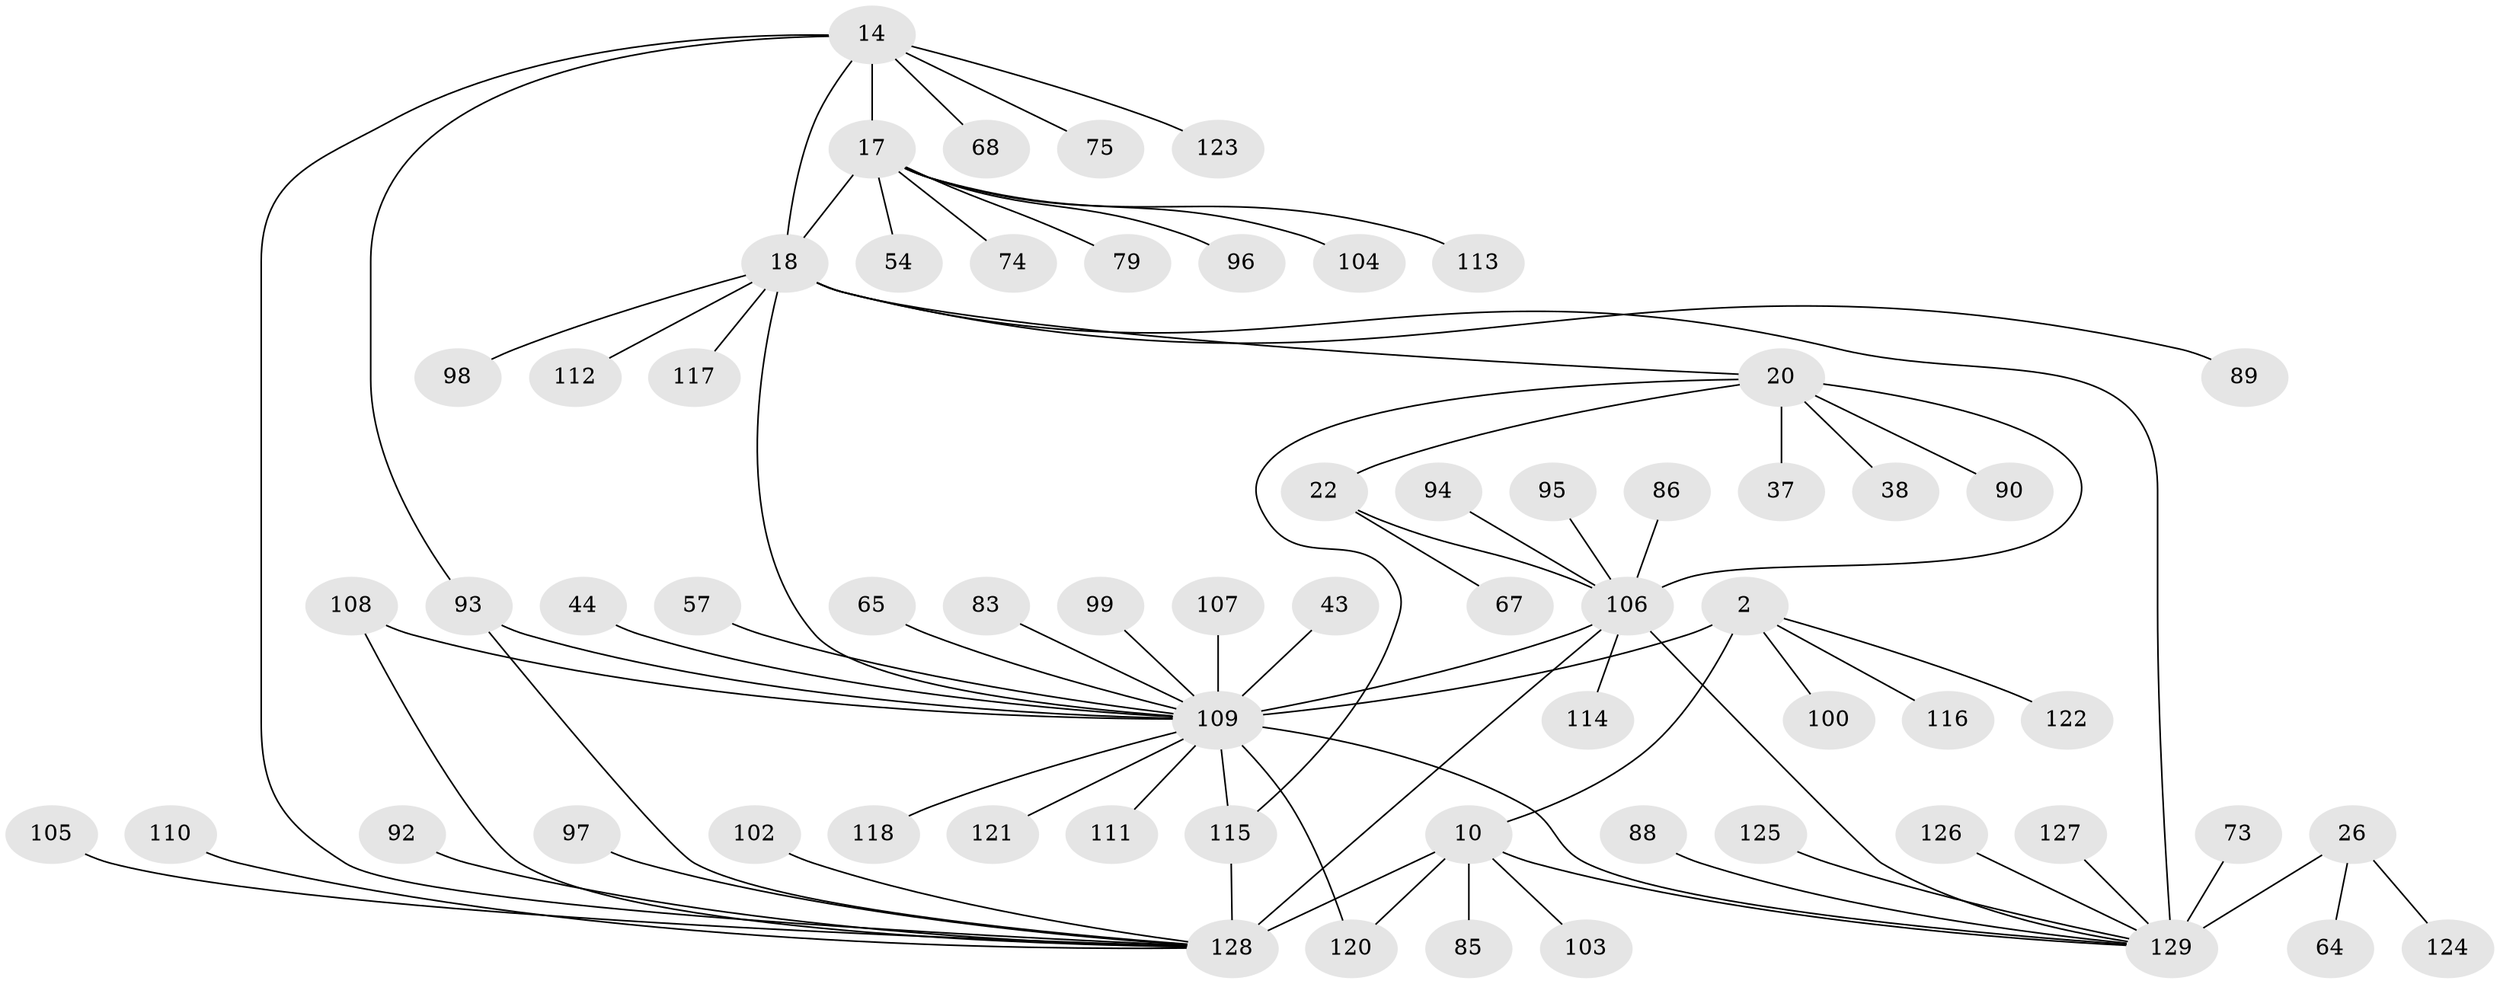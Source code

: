 // original degree distribution, {8: 0.06976744186046512, 6: 0.023255813953488372, 14: 0.007751937984496124, 9: 0.046511627906976744, 10: 0.023255813953488372, 12: 0.015503875968992248, 7: 0.031007751937984496, 5: 0.015503875968992248, 11: 0.007751937984496124, 2: 0.17054263565891473, 1: 0.5658914728682171, 4: 0.007751937984496124, 3: 0.015503875968992248}
// Generated by graph-tools (version 1.1) at 2025/55/03/09/25 04:55:45]
// undirected, 64 vertices, 77 edges
graph export_dot {
graph [start="1"]
  node [color=gray90,style=filled];
  2 [super="+1"];
  10 [super="+8"];
  14 [super="+13"];
  17 [super="+15"];
  18 [super="+16"];
  20 [super="+19"];
  22 [super="+21"];
  26 [super="+25"];
  37;
  38;
  43;
  44;
  54;
  57;
  64;
  65;
  67;
  68;
  73;
  74;
  75;
  79;
  83;
  85;
  86;
  88;
  89;
  90;
  92;
  93 [super="+47+77"];
  94;
  95 [super="+56"];
  96;
  97;
  98;
  99 [super="+69"];
  100;
  102;
  103 [super="+72"];
  104;
  105;
  106 [super="+41+63+76+78"];
  107;
  108;
  109 [super="+6+84+80"];
  110 [super="+31"];
  111;
  112;
  113;
  114;
  115 [super="+51+33"];
  116;
  117 [super="+40"];
  118 [super="+71"];
  120 [super="+91+101"];
  121 [super="+119"];
  122 [super="+61"];
  123 [super="+46"];
  124 [super="+62"];
  125 [super="+49"];
  126;
  127 [super="+87"];
  128 [super="+12+34+35+39+42+48+60+66"];
  129 [super="+29+45+30+52+53+58+70"];
  2 -- 116;
  2 -- 100;
  2 -- 10;
  2 -- 122;
  2 -- 109 [weight=8];
  10 -- 85;
  10 -- 103;
  10 -- 120;
  10 -- 128 [weight=8];
  10 -- 129;
  14 -- 17 [weight=4];
  14 -- 18 [weight=4];
  14 -- 75;
  14 -- 68;
  14 -- 123;
  14 -- 93;
  14 -- 128;
  17 -- 18 [weight=4];
  17 -- 54;
  17 -- 79;
  17 -- 96;
  17 -- 113;
  17 -- 104;
  17 -- 74;
  18 -- 20;
  18 -- 109 [weight=3];
  18 -- 98;
  18 -- 112;
  18 -- 89;
  18 -- 117;
  18 -- 129;
  20 -- 22 [weight=4];
  20 -- 38;
  20 -- 37;
  20 -- 90;
  20 -- 115;
  20 -- 106 [weight=4];
  22 -- 67;
  22 -- 106 [weight=4];
  26 -- 64;
  26 -- 124;
  26 -- 129 [weight=8];
  43 -- 109;
  44 -- 109;
  57 -- 109;
  65 -- 109;
  73 -- 129;
  83 -- 109;
  86 -- 106;
  88 -- 129;
  92 -- 128;
  93 -- 128;
  93 -- 109 [weight=2];
  94 -- 106;
  95 -- 106;
  97 -- 128;
  99 -- 109;
  102 -- 128;
  105 -- 128;
  106 -- 128;
  106 -- 114;
  106 -- 129;
  106 -- 109;
  107 -- 109;
  108 -- 128;
  108 -- 109;
  109 -- 129 [weight=2];
  109 -- 115;
  109 -- 118;
  109 -- 121;
  109 -- 111;
  109 -- 120;
  110 -- 128;
  115 -- 128;
  125 -- 129;
  126 -- 129;
  127 -- 129;
}
